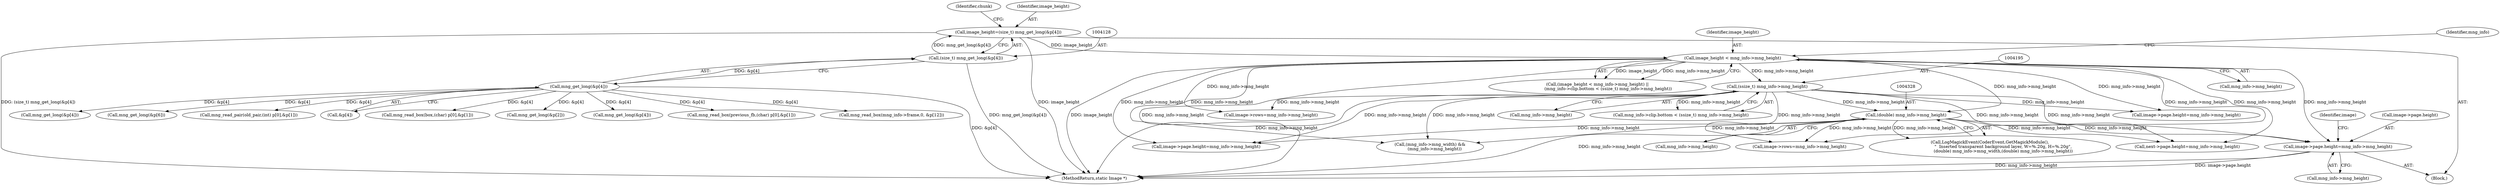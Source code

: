 digraph "0_ImageMagick_9eedb5660f1704cde8e8cd784c5c2a09dd2fd60f_0@pointer" {
"1004608" [label="(Call,image->page.height=mng_info->mng_height)"];
"1004183" [label="(Call,image_height < mng_info->mng_height)"];
"1004125" [label="(Call,image_height=(size_t) mng_get_long(&p[4]))"];
"1004127" [label="(Call,(size_t) mng_get_long(&p[4]))"];
"1004129" [label="(Call,mng_get_long(&p[4]))"];
"1004327" [label="(Call,(double) mng_info->mng_height)"];
"1004194" [label="(Call,(ssize_t) mng_info->mng_height)"];
"1004194" [label="(Call,(ssize_t) mng_info->mng_height)"];
"1007374" [label="(MethodReturn,static Image *)"];
"1004188" [label="(Call,mng_info->clip.bottom < (ssize_t) mng_info->mng_height)"];
"1004327" [label="(Call,(double) mng_info->mng_height)"];
"1004183" [label="(Call,image_height < mng_info->mng_height)"];
"1004191" [label="(Identifier,mng_info)"];
"1000424" [label="(Block,)"];
"1001841" [label="(Call,mng_get_long(&p[4]))"];
"1007202" [label="(Call,next->page.height=mng_info->mng_height)"];
"1004329" [label="(Call,mng_info->mng_height)"];
"1004280" [label="(Call,image->page.height=mng_info->mng_height)"];
"1004608" [label="(Call,image->page.height=mng_info->mng_height)"];
"1006760" [label="(Call,image->rows=mng_info->mng_height)"];
"1004129" [label="(Call,mng_get_long(&p[4]))"];
"1001050" [label="(Call,mng_get_long(&p[6]))"];
"1004125" [label="(Call,image_height=(size_t) mng_get_long(&p[4]))"];
"1006699" [label="(Call,(mng_info->mng_width) &&\n       (mng_info->mng_height))"];
"1002932" [label="(Call,mng_read_pair(old_pair,(int) p[0],&p[1]))"];
"1004184" [label="(Identifier,image_height)"];
"1002663" [label="(Call,mng_read_box(box,(char) p[0],&p[1]))"];
"1004620" [label="(Identifier,image)"];
"1004185" [label="(Call,mng_info->mng_height)"];
"1006776" [label="(Call,image->page.height=mng_info->mng_height)"];
"1004609" [label="(Call,image->page.height)"];
"1004135" [label="(Identifier,chunk)"];
"1004127" [label="(Call,(size_t) mng_get_long(&p[4]))"];
"1004614" [label="(Call,mng_info->mng_height)"];
"1004264" [label="(Call,image->rows=mng_info->mng_height)"];
"1001041" [label="(Call,mng_get_long(&p[2]))"];
"1004182" [label="(Call,(image_height < mng_info->mng_height) ||\n                (mng_info->clip.bottom < (ssize_t) mng_info->mng_height))"];
"1003760" [label="(Call,mng_get_long(&p[4]))"];
"1002282" [label="(Call,mng_read_box(previous_fb,(char) p[0],&p[1]))"];
"1004126" [label="(Identifier,image_height)"];
"1001337" [label="(Call,mng_read_box(mng_info->frame,0, &p[12]))"];
"1004318" [label="(Call,LogMagickEvent(CoderEvent,GetMagickModule(),\n                    \"  Inserted transparent background layer, W=%.20g, H=%.20g\",\n                    (double) mng_info->mng_width,(double) mng_info->mng_height))"];
"1004130" [label="(Call,&p[4])"];
"1004196" [label="(Call,mng_info->mng_height)"];
"1004608" -> "1000424"  [label="AST: "];
"1004608" -> "1004614"  [label="CFG: "];
"1004609" -> "1004608"  [label="AST: "];
"1004614" -> "1004608"  [label="AST: "];
"1004620" -> "1004608"  [label="CFG: "];
"1004608" -> "1007374"  [label="DDG: mng_info->mng_height"];
"1004608" -> "1007374"  [label="DDG: image->page.height"];
"1004183" -> "1004608"  [label="DDG: mng_info->mng_height"];
"1004327" -> "1004608"  [label="DDG: mng_info->mng_height"];
"1004194" -> "1004608"  [label="DDG: mng_info->mng_height"];
"1004183" -> "1004182"  [label="AST: "];
"1004183" -> "1004185"  [label="CFG: "];
"1004184" -> "1004183"  [label="AST: "];
"1004185" -> "1004183"  [label="AST: "];
"1004191" -> "1004183"  [label="CFG: "];
"1004182" -> "1004183"  [label="CFG: "];
"1004183" -> "1007374"  [label="DDG: mng_info->mng_height"];
"1004183" -> "1007374"  [label="DDG: image_height"];
"1004183" -> "1004182"  [label="DDG: image_height"];
"1004183" -> "1004182"  [label="DDG: mng_info->mng_height"];
"1004125" -> "1004183"  [label="DDG: image_height"];
"1004183" -> "1004194"  [label="DDG: mng_info->mng_height"];
"1004183" -> "1004264"  [label="DDG: mng_info->mng_height"];
"1004183" -> "1004280"  [label="DDG: mng_info->mng_height"];
"1004183" -> "1004327"  [label="DDG: mng_info->mng_height"];
"1004183" -> "1006699"  [label="DDG: mng_info->mng_height"];
"1004183" -> "1006760"  [label="DDG: mng_info->mng_height"];
"1004183" -> "1006776"  [label="DDG: mng_info->mng_height"];
"1004183" -> "1007202"  [label="DDG: mng_info->mng_height"];
"1004125" -> "1000424"  [label="AST: "];
"1004125" -> "1004127"  [label="CFG: "];
"1004126" -> "1004125"  [label="AST: "];
"1004127" -> "1004125"  [label="AST: "];
"1004135" -> "1004125"  [label="CFG: "];
"1004125" -> "1007374"  [label="DDG: image_height"];
"1004125" -> "1007374"  [label="DDG: (size_t) mng_get_long(&p[4])"];
"1004127" -> "1004125"  [label="DDG: mng_get_long(&p[4])"];
"1004127" -> "1004129"  [label="CFG: "];
"1004128" -> "1004127"  [label="AST: "];
"1004129" -> "1004127"  [label="AST: "];
"1004127" -> "1007374"  [label="DDG: mng_get_long(&p[4])"];
"1004129" -> "1004127"  [label="DDG: &p[4]"];
"1004129" -> "1004130"  [label="CFG: "];
"1004130" -> "1004129"  [label="AST: "];
"1004129" -> "1007374"  [label="DDG: &p[4]"];
"1004129" -> "1001041"  [label="DDG: &p[4]"];
"1004129" -> "1001050"  [label="DDG: &p[4]"];
"1004129" -> "1001337"  [label="DDG: &p[4]"];
"1004129" -> "1001841"  [label="DDG: &p[4]"];
"1004129" -> "1002282"  [label="DDG: &p[4]"];
"1004129" -> "1002663"  [label="DDG: &p[4]"];
"1004129" -> "1002932"  [label="DDG: &p[4]"];
"1004129" -> "1003760"  [label="DDG: &p[4]"];
"1004327" -> "1004318"  [label="AST: "];
"1004327" -> "1004329"  [label="CFG: "];
"1004328" -> "1004327"  [label="AST: "];
"1004329" -> "1004327"  [label="AST: "];
"1004318" -> "1004327"  [label="CFG: "];
"1004327" -> "1007374"  [label="DDG: mng_info->mng_height"];
"1004327" -> "1004318"  [label="DDG: mng_info->mng_height"];
"1004194" -> "1004327"  [label="DDG: mng_info->mng_height"];
"1004327" -> "1006699"  [label="DDG: mng_info->mng_height"];
"1004327" -> "1006760"  [label="DDG: mng_info->mng_height"];
"1004327" -> "1006776"  [label="DDG: mng_info->mng_height"];
"1004327" -> "1007202"  [label="DDG: mng_info->mng_height"];
"1004194" -> "1004188"  [label="AST: "];
"1004194" -> "1004196"  [label="CFG: "];
"1004195" -> "1004194"  [label="AST: "];
"1004196" -> "1004194"  [label="AST: "];
"1004188" -> "1004194"  [label="CFG: "];
"1004194" -> "1007374"  [label="DDG: mng_info->mng_height"];
"1004194" -> "1004188"  [label="DDG: mng_info->mng_height"];
"1004194" -> "1004264"  [label="DDG: mng_info->mng_height"];
"1004194" -> "1004280"  [label="DDG: mng_info->mng_height"];
"1004194" -> "1006699"  [label="DDG: mng_info->mng_height"];
"1004194" -> "1006760"  [label="DDG: mng_info->mng_height"];
"1004194" -> "1006776"  [label="DDG: mng_info->mng_height"];
"1004194" -> "1007202"  [label="DDG: mng_info->mng_height"];
}

